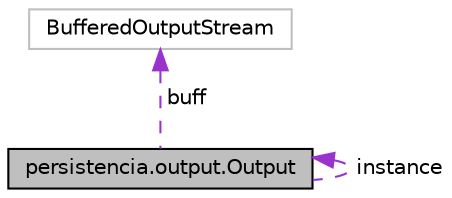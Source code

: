 digraph "persistencia.output.Output"
{
  edge [fontname="Helvetica",fontsize="10",labelfontname="Helvetica",labelfontsize="10"];
  node [fontname="Helvetica",fontsize="10",shape=record];
  Node1 [label="persistencia.output.Output",height=0.2,width=0.4,color="black", fillcolor="grey75", style="filled", fontcolor="black"];
  Node1 -> Node1 [dir="back",color="darkorchid3",fontsize="10",style="dashed",label=" instance" ,fontname="Helvetica"];
  Node2 -> Node1 [dir="back",color="darkorchid3",fontsize="10",style="dashed",label=" buff" ,fontname="Helvetica"];
  Node2 [label="BufferedOutputStream",height=0.2,width=0.4,color="grey75", fillcolor="white", style="filled"];
}
